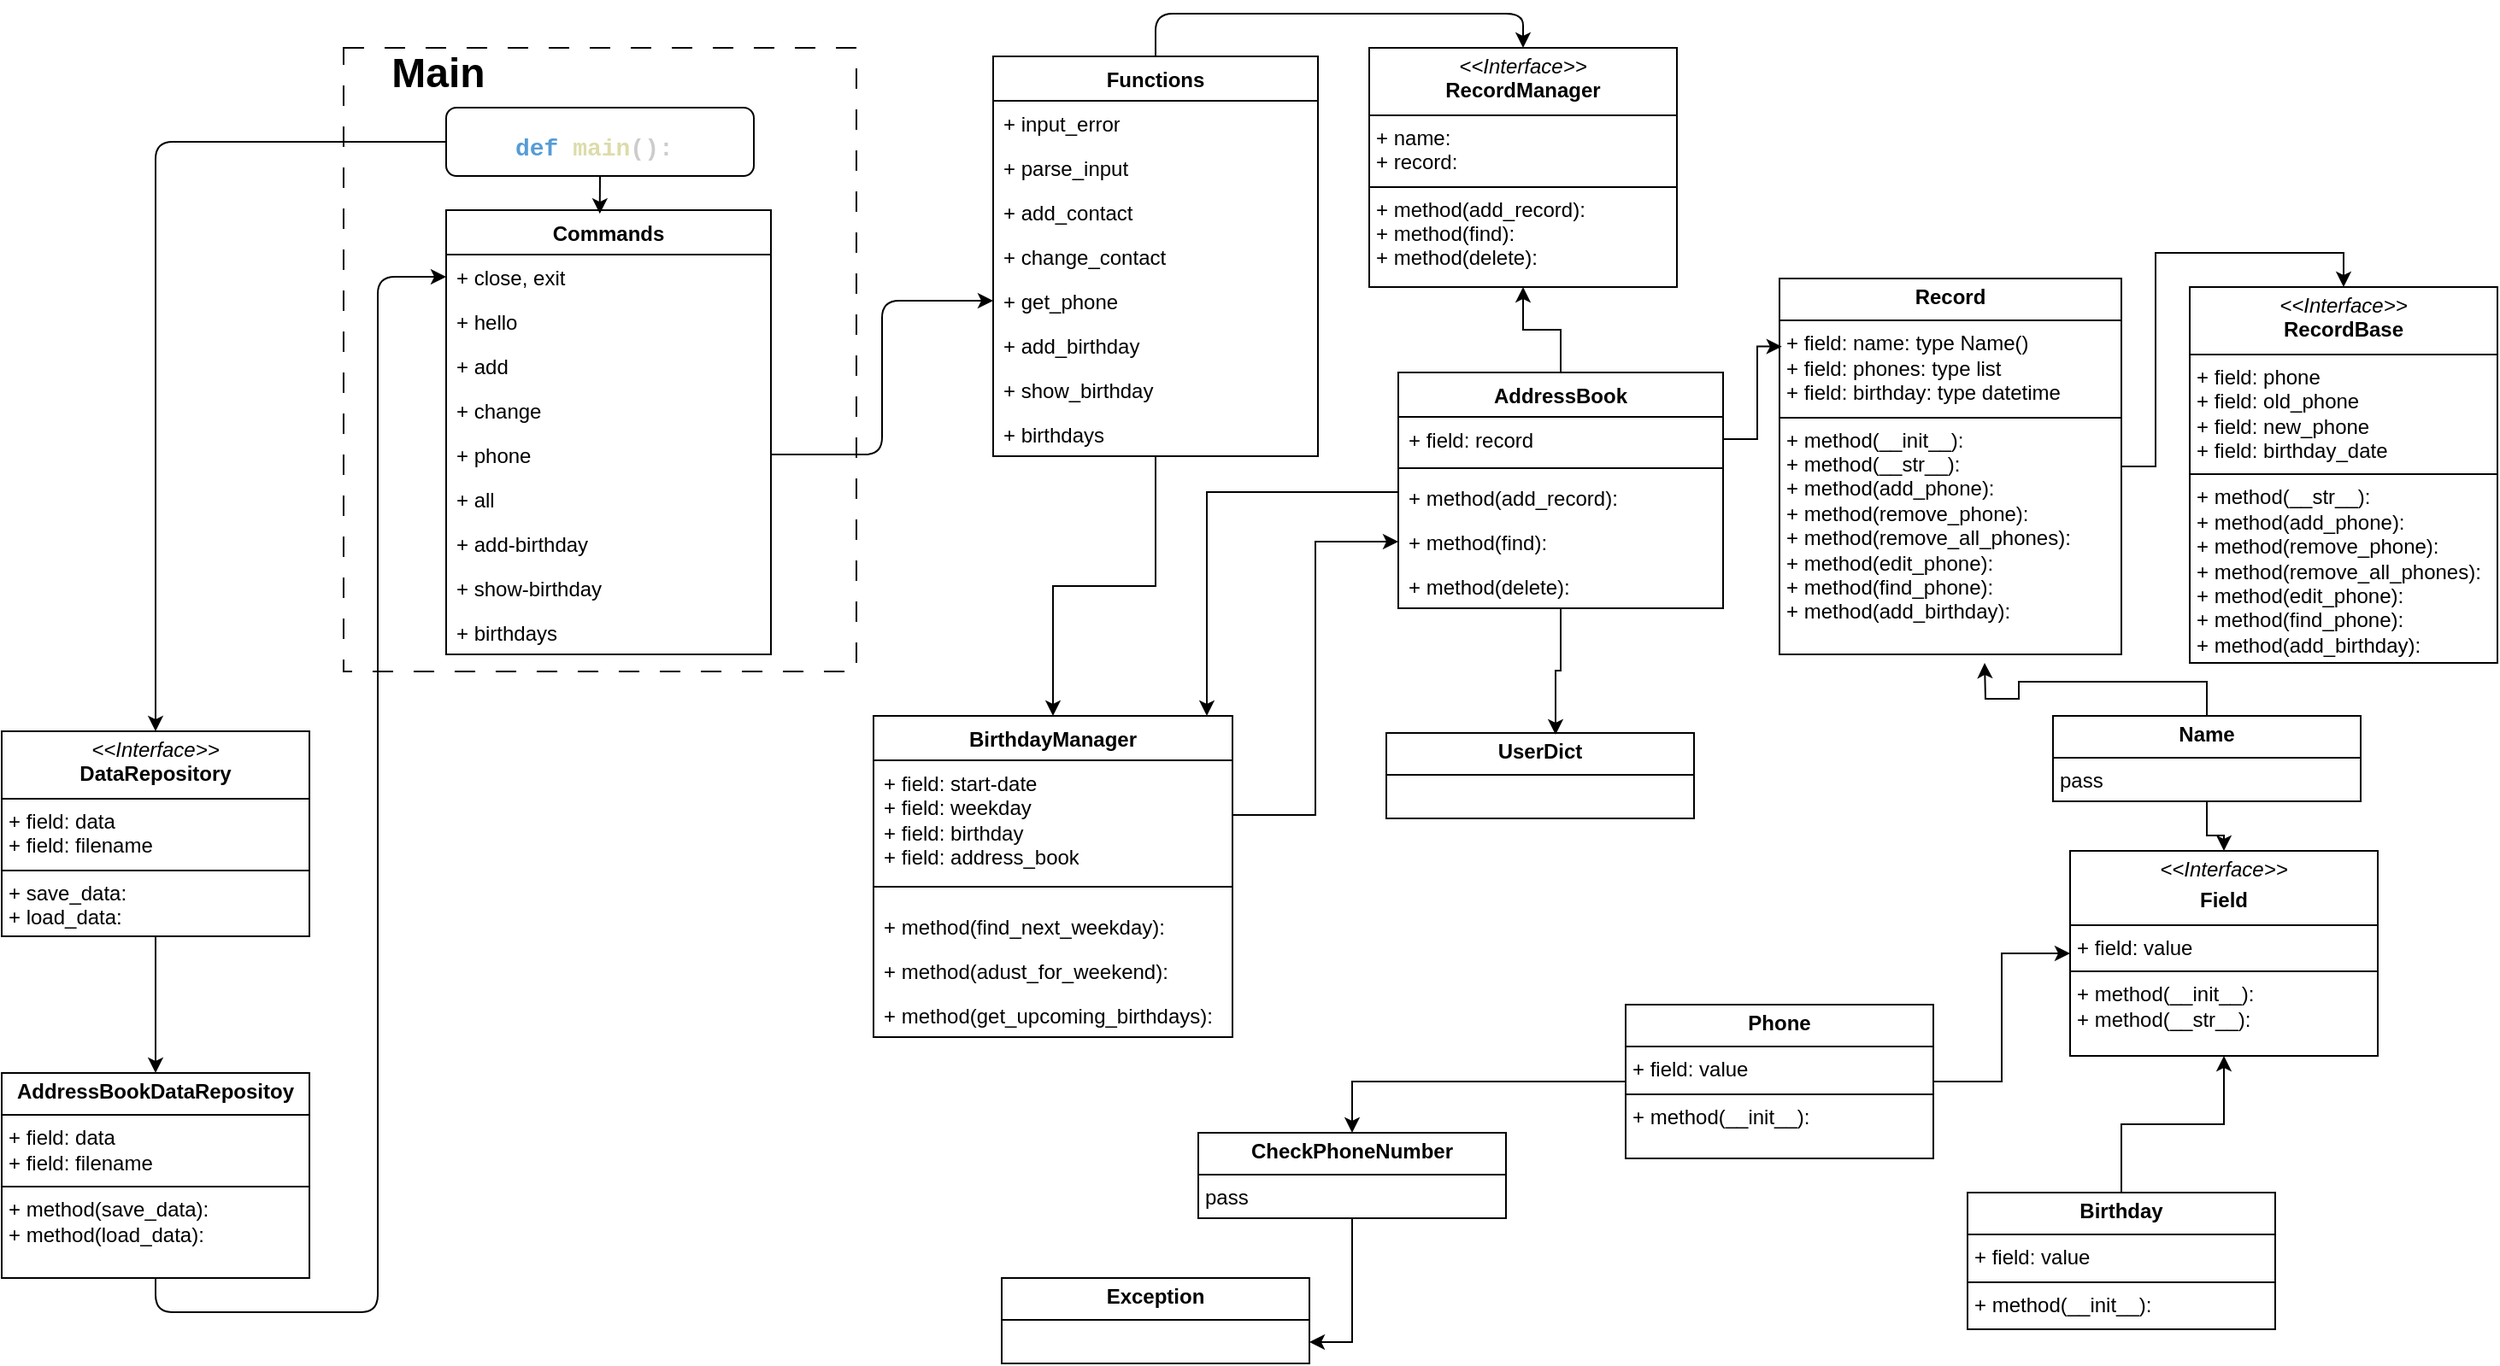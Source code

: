 <mxfile version="24.5.3" type="google">
  <diagram id="C5RBs43oDa-KdzZeNtuy" name="Page-1">
    <mxGraphModel grid="1" page="1" gridSize="10" guides="1" tooltips="1" connect="1" arrows="1" fold="1" pageScale="1" pageWidth="1169" pageHeight="827" math="0" shadow="0">
      <root>
        <mxCell id="WIyWlLk6GJQsqaUBKTNV-0" />
        <mxCell id="WIyWlLk6GJQsqaUBKTNV-1" parent="WIyWlLk6GJQsqaUBKTNV-0" />
        <mxCell id="0-ZDgKyofPy4vP5At0KB-0" value="" style="rounded=0;whiteSpace=wrap;html=1;dashed=1;dashPattern=12 12;" vertex="1" parent="WIyWlLk6GJQsqaUBKTNV-1">
          <mxGeometry x="540" y="39" width="300" height="365" as="geometry" />
        </mxCell>
        <mxCell id="0-ZDgKyofPy4vP5At0KB-1" value="Main" style="text;strokeColor=none;fillColor=none;html=1;fontSize=24;fontStyle=1;verticalAlign=middle;align=center;rounded=0;" vertex="1" parent="WIyWlLk6GJQsqaUBKTNV-1">
          <mxGeometry x="560" y="44" width="70" height="20" as="geometry" />
        </mxCell>
        <mxCell id="0-ZDgKyofPy4vP5At0KB-74" style="edgeStyle=orthogonalEdgeStyle;orthogonalLoop=1;jettySize=auto;html=1;entryX=0.5;entryY=0;entryDx=0;entryDy=0;" edge="1" parent="WIyWlLk6GJQsqaUBKTNV-1" source="0-ZDgKyofPy4vP5At0KB-3" target="0-ZDgKyofPy4vP5At0KB-27">
          <mxGeometry relative="1" as="geometry" />
        </mxCell>
        <mxCell id="0-ZDgKyofPy4vP5At0KB-3" value="&lt;h1&gt;&lt;span style=&quot;background-color: rgb(255, 255, 255);&quot;&gt;&lt;span style=&quot;font-family: Consolas, &amp;quot;Courier New&amp;quot;, monospace; font-size: 14px; white-space: pre; color: rgb(86, 156, 214);&quot;&gt;def&lt;/span&gt;&lt;span style=&quot;color: rgb(204, 204, 204); font-family: Consolas, &amp;quot;Courier New&amp;quot;, monospace; font-size: 14px; white-space: pre;&quot;&gt; &lt;/span&gt;&lt;span style=&quot;font-family: Consolas, &amp;quot;Courier New&amp;quot;, monospace; font-size: 14px; white-space: pre; color: rgb(220, 220, 170);&quot;&gt;main&lt;/span&gt;&lt;span style=&quot;color: rgb(204, 204, 204); font-family: Consolas, &amp;quot;Courier New&amp;quot;, monospace; font-size: 14px; white-space: pre;&quot;&gt;():&lt;/span&gt;&amp;nbsp;&lt;/span&gt;&lt;/h1&gt;" style="rounded=1;whiteSpace=wrap;html=1;" vertex="1" parent="WIyWlLk6GJQsqaUBKTNV-1">
          <mxGeometry x="600" y="74" width="180" height="40" as="geometry" />
        </mxCell>
        <mxCell id="0-ZDgKyofPy4vP5At0KB-10" value="&lt;p style=&quot;margin:0px;margin-top:4px;text-align:center;&quot;&gt;&lt;i&gt;&amp;lt;&amp;lt;Interface&amp;gt;&amp;gt;&lt;/i&gt;&lt;br&gt;&lt;b&gt;RecordManager&lt;/b&gt;&lt;/p&gt;&lt;hr size=&quot;1&quot; style=&quot;border-style:solid;&quot;&gt;&lt;p style=&quot;margin:0px;margin-left:4px;&quot;&gt;+ name:&amp;nbsp;&lt;br&gt;+ record:&amp;nbsp;&lt;/p&gt;&lt;hr size=&quot;1&quot; style=&quot;border-style:solid;&quot;&gt;&lt;p style=&quot;margin:0px;margin-left:4px;&quot;&gt;&lt;span style=&quot;background-color: initial;&quot;&gt;+&amp;nbsp;&lt;/span&gt;&lt;span style=&quot;background-color: initial;&quot;&gt;method(&lt;/span&gt;add_record):&lt;br&gt;+&amp;nbsp;&lt;span style=&quot;background-color: initial;&quot;&gt;method(&lt;/span&gt;find):&lt;/p&gt;&lt;p style=&quot;margin:0px;margin-left:4px;&quot;&gt;&lt;span style=&quot;background-color: initial;&quot;&gt;+&amp;nbsp;&lt;/span&gt;&lt;span style=&quot;background-color: initial;&quot;&gt;method(&lt;/span&gt;delete):&lt;br&gt;&lt;/p&gt;" style="verticalAlign=top;align=left;overflow=fill;html=1;whiteSpace=wrap;" vertex="1" parent="WIyWlLk6GJQsqaUBKTNV-1">
          <mxGeometry x="1140" y="39" width="180" height="140" as="geometry" />
        </mxCell>
        <mxCell id="dNu3TcLYSzJNEx9PSq6m-1" style="edgeStyle=orthogonalEdgeStyle;rounded=0;orthogonalLoop=1;jettySize=auto;html=1;exitX=0.5;exitY=0;exitDx=0;exitDy=0;" edge="1" parent="WIyWlLk6GJQsqaUBKTNV-1" source="0-ZDgKyofPy4vP5At0KB-11" target="0-ZDgKyofPy4vP5At0KB-10">
          <mxGeometry relative="1" as="geometry" />
        </mxCell>
        <mxCell id="0-ZDgKyofPy4vP5At0KB-11" value="AddressBook" style="swimlane;fontStyle=1;align=center;verticalAlign=top;childLayout=stackLayout;horizontal=1;startSize=26;horizontalStack=0;resizeParent=1;resizeParentMax=0;resizeLast=0;collapsible=1;marginBottom=0;whiteSpace=wrap;html=1;" vertex="1" parent="WIyWlLk6GJQsqaUBKTNV-1">
          <mxGeometry x="1157" y="229" width="190" height="138" as="geometry">
            <mxRectangle x="500" y="150" width="110" height="30" as="alternateBounds" />
          </mxGeometry>
        </mxCell>
        <mxCell id="0-ZDgKyofPy4vP5At0KB-12" value="+ field: record" style="text;strokeColor=none;fillColor=none;align=left;verticalAlign=top;spacingLeft=4;spacingRight=4;overflow=hidden;rotatable=0;points=[[0,0.5],[1,0.5]];portConstraint=eastwest;whiteSpace=wrap;html=1;" vertex="1" parent="0-ZDgKyofPy4vP5At0KB-11">
          <mxGeometry y="26" width="190" height="26" as="geometry" />
        </mxCell>
        <mxCell id="0-ZDgKyofPy4vP5At0KB-13" value="" style="line;strokeWidth=1;fillColor=none;align=left;verticalAlign=middle;spacingTop=-1;spacingLeft=3;spacingRight=3;rotatable=0;labelPosition=right;points=[];portConstraint=eastwest;strokeColor=inherit;" vertex="1" parent="0-ZDgKyofPy4vP5At0KB-11">
          <mxGeometry y="52" width="190" height="8" as="geometry" />
        </mxCell>
        <mxCell id="0-ZDgKyofPy4vP5At0KB-14" value="+ method(add_record):" style="text;strokeColor=none;fillColor=none;align=left;verticalAlign=top;spacingLeft=4;spacingRight=4;overflow=hidden;rotatable=0;points=[[0,0.5],[1,0.5]];portConstraint=eastwest;whiteSpace=wrap;html=1;" vertex="1" parent="0-ZDgKyofPy4vP5At0KB-11">
          <mxGeometry y="60" width="190" height="26" as="geometry" />
        </mxCell>
        <mxCell id="0-ZDgKyofPy4vP5At0KB-15" value="+ method(find):&amp;nbsp;" style="text;strokeColor=none;fillColor=none;align=left;verticalAlign=top;spacingLeft=4;spacingRight=4;overflow=hidden;rotatable=0;points=[[0,0.5],[1,0.5]];portConstraint=eastwest;whiteSpace=wrap;html=1;" vertex="1" parent="0-ZDgKyofPy4vP5At0KB-11">
          <mxGeometry y="86" width="190" height="26" as="geometry" />
        </mxCell>
        <mxCell id="0-ZDgKyofPy4vP5At0KB-16" value="+ method(delete):&amp;nbsp;" style="text;strokeColor=none;fillColor=none;align=left;verticalAlign=top;spacingLeft=4;spacingRight=4;overflow=hidden;rotatable=0;points=[[0,0.5],[1,0.5]];portConstraint=eastwest;whiteSpace=wrap;html=1;" vertex="1" parent="0-ZDgKyofPy4vP5At0KB-11">
          <mxGeometry y="112" width="190" height="26" as="geometry" />
        </mxCell>
        <mxCell id="0-ZDgKyofPy4vP5At0KB-21" value="BirthdayManager" style="swimlane;fontStyle=1;align=center;verticalAlign=top;childLayout=stackLayout;horizontal=1;startSize=26;horizontalStack=0;resizeParent=1;resizeParentMax=0;resizeLast=0;collapsible=1;marginBottom=0;whiteSpace=wrap;html=1;fillColor=none;" vertex="1" parent="WIyWlLk6GJQsqaUBKTNV-1">
          <mxGeometry x="850" y="430" width="210" height="188" as="geometry">
            <mxRectangle x="345" y="360" width="110" height="30" as="alternateBounds" />
          </mxGeometry>
        </mxCell>
        <mxCell id="0-ZDgKyofPy4vP5At0KB-22" value="+ field: start-date&lt;br&gt;&lt;div&gt;&lt;span style=&quot;background-color: initial;&quot;&gt;+ field:&amp;nbsp;&lt;/span&gt;weekday&lt;/div&gt;&lt;div&gt;&lt;span style=&quot;background-color: initial;&quot;&gt;+ field:&lt;/span&gt;&amp;nbsp;birthday&lt;/div&gt;&lt;div&gt;&lt;span style=&quot;background-color: initial;&quot;&gt;+ field:&lt;/span&gt;&amp;nbsp;address_book&lt;/div&gt;" style="text;strokeColor=none;fillColor=none;align=left;verticalAlign=top;spacingLeft=4;spacingRight=4;overflow=hidden;rotatable=0;points=[[0,0.5],[1,0.5]];portConstraint=eastwest;whiteSpace=wrap;html=1;" vertex="1" parent="0-ZDgKyofPy4vP5At0KB-21">
          <mxGeometry y="26" width="210" height="64" as="geometry" />
        </mxCell>
        <mxCell id="0-ZDgKyofPy4vP5At0KB-23" value="" style="line;strokeWidth=1;fillColor=none;align=left;verticalAlign=middle;spacingTop=-1;spacingLeft=3;spacingRight=3;rotatable=0;labelPosition=right;points=[];portConstraint=eastwest;strokeColor=inherit;" vertex="1" parent="0-ZDgKyofPy4vP5At0KB-21">
          <mxGeometry y="90" width="210" height="20" as="geometry" />
        </mxCell>
        <mxCell id="0-ZDgKyofPy4vP5At0KB-24" value="+ method(&lt;span style=&quot;color: rgba(0, 0, 0, 0); font-family: monospace; font-size: 0px; text-wrap: nowrap;&quot;&gt;%3CmxGraphModel%3E%3Croot%3E%3CmxCell%20id%3D%220%22%2F%3E%3CmxCell%20id%3D%221%22%20parent%3D%220%22%2F%3E%3CmxCell%20id%3D%222%22%20value%3D%22%26lt%3Bp%20style%3D%26quot%3Bmargin%3A0px%3Bmargin-top%3A4px%3Btext-align%3Acenter%3B%26quot%3B%26gt%3B%26lt%3Bb%26gt%3BCheckPhoneNumber%26lt%3B%2Fb%26gt%3B%26lt%3B%2Fp%26gt%3B%26lt%3Bhr%20size%3D%26quot%3B1%26quot%3B%20style%3D%26quot%3Bborder-style%3Asolid%3B%26quot%3B%26gt%3B%26lt%3Bp%20style%3D%26quot%3Bmargin%3A0px%3Bmargin-left%3A4px%3B%26quot%3B%26gt%3Bpass%26lt%3B%2Fp%26gt%3B%22%20style%3D%22verticalAlign%3Dtop%3Balign%3Dleft%3Boverflow%3Dfill%3Bhtml%3D1%3BwhiteSpace%3Dwrap%3B%22%20vertex%3D%221%22%20parent%3D%221%22%3E%3CmxGeometry%20x%3D%2290%22%20y%3D%22510%22%20width%3D%22180%22%20height%3D%2250%22%20as%3D%22geometry%22%2F%3E%3C%2FmxCell%3E%3C%2Froot%3E%3C%2FmxGraphModel%3E&lt;/span&gt;find_next_weekday):" style="text;strokeColor=none;fillColor=none;align=left;verticalAlign=top;spacingLeft=4;spacingRight=4;overflow=hidden;rotatable=0;points=[[0,0.5],[1,0.5]];portConstraint=eastwest;whiteSpace=wrap;html=1;" vertex="1" parent="0-ZDgKyofPy4vP5At0KB-21">
          <mxGeometry y="110" width="210" height="26" as="geometry" />
        </mxCell>
        <mxCell id="0-ZDgKyofPy4vP5At0KB-25" value="+ method(adust_for_weekend):&amp;nbsp;" style="text;strokeColor=none;fillColor=none;align=left;verticalAlign=top;spacingLeft=4;spacingRight=4;overflow=hidden;rotatable=0;points=[[0,0.5],[1,0.5]];portConstraint=eastwest;whiteSpace=wrap;html=1;" vertex="1" parent="0-ZDgKyofPy4vP5At0KB-21">
          <mxGeometry y="136" width="210" height="26" as="geometry" />
        </mxCell>
        <mxCell id="0-ZDgKyofPy4vP5At0KB-26" value="+ method(get_upcoming_birthdays):&amp;nbsp;" style="text;strokeColor=none;fillColor=none;align=left;verticalAlign=top;spacingLeft=4;spacingRight=4;overflow=hidden;rotatable=0;points=[[0,0.5],[1,0.5]];portConstraint=eastwest;whiteSpace=wrap;html=1;" vertex="1" parent="0-ZDgKyofPy4vP5At0KB-21">
          <mxGeometry y="162" width="210" height="26" as="geometry" />
        </mxCell>
        <mxCell id="0-ZDgKyofPy4vP5At0KB-73" style="edgeStyle=orthogonalEdgeStyle;orthogonalLoop=1;jettySize=auto;html=1;exitX=0.5;exitY=1;exitDx=0;exitDy=0;entryX=0.5;entryY=0;entryDx=0;entryDy=0;" edge="1" parent="WIyWlLk6GJQsqaUBKTNV-1" source="0-ZDgKyofPy4vP5At0KB-27" target="0-ZDgKyofPy4vP5At0KB-28">
          <mxGeometry relative="1" as="geometry" />
        </mxCell>
        <mxCell id="0-ZDgKyofPy4vP5At0KB-27" value="&lt;p style=&quot;margin:0px;margin-top:4px;text-align:center;&quot;&gt;&lt;i&gt;&amp;lt;&amp;lt;Interface&amp;gt;&amp;gt;&lt;/i&gt;&lt;br&gt;&lt;b&gt;DataRepository&lt;/b&gt;&lt;/p&gt;&lt;hr size=&quot;1&quot; style=&quot;border-style:solid;&quot;&gt;&lt;p style=&quot;margin:0px;margin-left:4px;&quot;&gt;&lt;span style=&quot;background-color: initial;&quot;&gt;+&amp;nbsp;&lt;/span&gt;&lt;span style=&quot;background-color: initial;&quot;&gt;field:&amp;nbsp;&lt;/span&gt;&lt;span style=&quot;background-color: initial;&quot;&gt;data&lt;/span&gt;&lt;/p&gt;&lt;p style=&quot;margin:0px;margin-left:4px;&quot;&gt;&lt;span style=&quot;background-color: initial;&quot;&gt;+&amp;nbsp;&lt;/span&gt;&lt;span style=&quot;background-color: initial;&quot;&gt;field:&amp;nbsp;&lt;/span&gt;filename&lt;/p&gt;&lt;hr size=&quot;1&quot; style=&quot;border-style:solid;&quot;&gt;&lt;p style=&quot;margin:0px;margin-left:4px;&quot;&gt;+ save_data:&lt;br&gt;+ load_data:&lt;/p&gt;" style="verticalAlign=top;align=left;overflow=fill;html=1;whiteSpace=wrap;" vertex="1" parent="WIyWlLk6GJQsqaUBKTNV-1">
          <mxGeometry x="340" y="439" width="180" height="120" as="geometry" />
        </mxCell>
        <mxCell id="0-ZDgKyofPy4vP5At0KB-76" style="edgeStyle=orthogonalEdgeStyle;orthogonalLoop=1;jettySize=auto;html=1;exitX=0.5;exitY=1;exitDx=0;exitDy=0;" edge="1" parent="WIyWlLk6GJQsqaUBKTNV-1" source="0-ZDgKyofPy4vP5At0KB-28" target="0-ZDgKyofPy4vP5At0KB-60">
          <mxGeometry relative="1" as="geometry" />
        </mxCell>
        <mxCell id="0-ZDgKyofPy4vP5At0KB-28" value="&lt;p style=&quot;margin:0px;margin-top:4px;text-align:center;&quot;&gt;&lt;b&gt;AddressBookDataRepositoy&lt;/b&gt;&lt;/p&gt;&lt;hr size=&quot;1&quot; style=&quot;border-style:solid;&quot;&gt;&lt;p style=&quot;margin:0px;margin-left:4px;&quot;&gt;+&amp;nbsp;&lt;span style=&quot;background-color: initial;&quot;&gt;field:&amp;nbsp;&lt;/span&gt;&lt;span style=&quot;background-color: initial;&quot;&gt;data&lt;/span&gt;&lt;/p&gt;&lt;p style=&quot;margin:0px;margin-left:4px;&quot;&gt;&lt;span style=&quot;background-color: initial;&quot;&gt;+&amp;nbsp;&lt;/span&gt;&lt;span style=&quot;background-color: initial;&quot;&gt;field:&amp;nbsp;&lt;/span&gt;filename&lt;/p&gt;&lt;hr size=&quot;1&quot; style=&quot;border-style:solid;&quot;&gt;&lt;p style=&quot;margin:0px;margin-left:4px;&quot;&gt;+&amp;nbsp;&lt;span style=&quot;background-color: initial;&quot;&gt;method(&lt;/span&gt;&lt;span style=&quot;background-color: initial; text-wrap: nowrap; color: rgba(0, 0, 0, 0); font-family: monospace; font-size: 0px;&quot;&gt;%3CmxGraphModel%3E%3Croot%3E%3CmxCell%20id%3D%220%22%2F%3E%3CmxCell%20id%3D%221%22%20parent%3D%220%22%2F%3E%3CmxCell%20id%3D%222%22%20value%3D%22%26lt%3Bp%20style%3D%26quot%3Bmargin%3A0px%3Bmargin-top%3A4px%3Btext-align%3Acenter%3B%26quot%3B%26gt%3B%26lt%3Bb%26gt%3BCheckPhoneNumber%26lt%3B%2Fb%26gt%3B%26lt%3B%2Fp%26gt%3B%26lt%3Bhr%20size%3D%26quot%3B1%26quot%3B%20style%3D%26quot%3Bborder-style%3Asolid%3B%26quot%3B%26gt%3B%26lt%3Bp%20style%3D%26quot%3Bmargin%3A0px%3Bmargin-left%3A4px%3B%26quot%3B%26gt%3Bpass%26lt%3B%2Fp%26gt%3B%22%20style%3D%22verticalAlign%3Dtop%3Balign%3Dleft%3Boverflow%3Dfill%3Bhtml%3D1%3BwhiteSpace%3Dwrap%3B%22%20vertex%3D%221%22%20parent%3D%221%22%3E%3CmxGeometry%20x%3D%2290%22%20y%3D%22510%22%20width%3D%22180%22%20height%3D%2250%22%20as%3D%22geometry%22%2F%3E%3C%2FmxCell%3E%3C%2Froot%3E%3C%2FmxGraphModel%3E&lt;/span&gt;&lt;span style=&quot;background-color: initial;&quot;&gt;save_data):&lt;/span&gt;&lt;/p&gt;&lt;p style=&quot;margin:0px;margin-left:4px;&quot;&gt;+&amp;nbsp;&lt;span style=&quot;background-color: initial;&quot;&gt;method(&lt;/span&gt;&lt;span style=&quot;background-color: initial; text-wrap: nowrap; color: rgba(0, 0, 0, 0); font-family: monospace; font-size: 0px;&quot;&gt;%3CmxGraphModel%3E%3Croot%3E%3CmxCell%20id%3D%220%22%2F%3E%3CmxCell%20id%3D%221%22%20parent%3D%220%22%2F%3E%3CmxCell%20id%3D%222%22%20value%3D%22%26lt%3Bp%20style%3D%26quot%3Bmargin%3A0px%3Bmargin-top%3A4px%3Btext-align%3Acenter%3B%26quot%3B%26gt%3B%26lt%3Bb%26gt%3BCheckPhoneNumber%26lt%3B%2Fb%26gt%3B%26lt%3B%2Fp%26gt%3B%26lt%3Bhr%20size%3D%26quot%3B1%26quot%3B%20style%3D%26quot%3Bborder-style%3Asolid%3B%26quot%3B%26gt%3B%26lt%3Bp%20style%3D%26quot%3Bmargin%3A0px%3Bmargin-left%3A4px%3B%26quot%3B%26gt%3Bpass%26lt%3B%2Fp%26gt%3B%22%20style%3D%22verticalAlign%3Dtop%3Balign%3Dleft%3Boverflow%3Dfill%3Bhtml%3D1%3BwhiteSpace%3Dwrap%3B%22%20vertex%3D%221%22%20parent%3D%221%22%3E%3CmxGeometry%20x%3D%2290%22%20y%3D%22510%22%20width%3D%22180%22%20height%3D%2250%22%20as%3D%22geometry%22%2F%3E%3C%2FmxCell%3E%3C%2Froot%3E%3C%2FmxGraphModel%3E&lt;/span&gt;&lt;span style=&quot;background-color: initial;&quot;&gt;load_data):&lt;/span&gt;&lt;/p&gt;" style="verticalAlign=top;align=left;overflow=fill;html=1;whiteSpace=wrap;" vertex="1" parent="WIyWlLk6GJQsqaUBKTNV-1">
          <mxGeometry x="340" y="639" width="180" height="120" as="geometry" />
        </mxCell>
        <mxCell id="dNu3TcLYSzJNEx9PSq6m-13" style="edgeStyle=orthogonalEdgeStyle;rounded=0;orthogonalLoop=1;jettySize=auto;html=1;exitX=0.5;exitY=1;exitDx=0;exitDy=0;entryX=1;entryY=0.75;entryDx=0;entryDy=0;" edge="1" parent="WIyWlLk6GJQsqaUBKTNV-1" source="0-ZDgKyofPy4vP5At0KB-33" target="0-ZDgKyofPy4vP5At0KB-78">
          <mxGeometry relative="1" as="geometry" />
        </mxCell>
        <mxCell id="0-ZDgKyofPy4vP5At0KB-33" value="&lt;p style=&quot;margin:0px;margin-top:4px;text-align:center;&quot;&gt;&lt;b&gt;CheckPhoneNumber&lt;/b&gt;&lt;/p&gt;&lt;hr size=&quot;1&quot; style=&quot;border-style:solid;&quot;&gt;&lt;p style=&quot;margin:0px;margin-left:4px;&quot;&gt;pass&lt;/p&gt;" style="verticalAlign=top;align=left;overflow=fill;html=1;whiteSpace=wrap;" vertex="1" parent="WIyWlLk6GJQsqaUBKTNV-1">
          <mxGeometry x="1040" y="674" width="180" height="50" as="geometry" />
        </mxCell>
        <mxCell id="0-ZDgKyofPy4vP5At0KB-34" value="&lt;p style=&quot;margin:0px;margin-top:4px;text-align:center;&quot;&gt;&lt;i&gt;&amp;lt;&amp;lt;Interface&amp;gt;&amp;gt;&lt;/i&gt;&lt;b&gt;&lt;br&gt;&lt;/b&gt;&lt;/p&gt;&lt;p style=&quot;margin:0px;margin-top:4px;text-align:center;&quot;&gt;&lt;b&gt;Field&lt;/b&gt;&lt;/p&gt;&lt;hr size=&quot;1&quot; style=&quot;border-style:solid;&quot;&gt;&lt;p style=&quot;margin:0px;margin-left:4px;&quot;&gt;&lt;span style=&quot;background-color: initial;&quot;&gt;+&amp;nbsp;&lt;/span&gt;&lt;span style=&quot;background-color: initial;&quot;&gt;field:&amp;nbsp;&lt;/span&gt;value&lt;/p&gt;&lt;hr size=&quot;1&quot; style=&quot;border-style:solid;&quot;&gt;&lt;p style=&quot;margin:0px;margin-left:4px;&quot;&gt;&lt;span style=&quot;background-color: initial;&quot;&gt;+&amp;nbsp;&lt;/span&gt;&lt;span style=&quot;background-color: initial;&quot;&gt;method(&lt;/span&gt;__init__):&lt;br&gt;+&amp;nbsp;&lt;span style=&quot;background-color: initial;&quot;&gt;method(&lt;/span&gt;__str__):&lt;/p&gt;" style="verticalAlign=top;align=left;overflow=fill;html=1;whiteSpace=wrap;" vertex="1" parent="WIyWlLk6GJQsqaUBKTNV-1">
          <mxGeometry x="1550" y="509" width="180" height="120" as="geometry" />
        </mxCell>
        <mxCell id="dNu3TcLYSzJNEx9PSq6m-5" style="edgeStyle=orthogonalEdgeStyle;rounded=0;orthogonalLoop=1;jettySize=auto;html=1;" edge="1" parent="WIyWlLk6GJQsqaUBKTNV-1" source="0-ZDgKyofPy4vP5At0KB-35" target="0-ZDgKyofPy4vP5At0KB-34">
          <mxGeometry relative="1" as="geometry" />
        </mxCell>
        <mxCell id="dNu3TcLYSzJNEx9PSq6m-14" style="edgeStyle=orthogonalEdgeStyle;rounded=0;orthogonalLoop=1;jettySize=auto;html=1;exitX=0.5;exitY=0;exitDx=0;exitDy=0;" edge="1" parent="WIyWlLk6GJQsqaUBKTNV-1" source="0-ZDgKyofPy4vP5At0KB-35">
          <mxGeometry relative="1" as="geometry">
            <mxPoint x="1500" y="399.0" as="targetPoint" />
          </mxGeometry>
        </mxCell>
        <mxCell id="0-ZDgKyofPy4vP5At0KB-35" value="&lt;p style=&quot;margin:0px;margin-top:4px;text-align:center;&quot;&gt;&lt;b&gt;Name&lt;/b&gt;&lt;/p&gt;&lt;hr size=&quot;1&quot; style=&quot;border-style:solid;&quot;&gt;&lt;p style=&quot;margin:0px;margin-left:4px;&quot;&gt;pass&lt;/p&gt;" style="verticalAlign=top;align=left;overflow=fill;html=1;whiteSpace=wrap;" vertex="1" parent="WIyWlLk6GJQsqaUBKTNV-1">
          <mxGeometry x="1540" y="430" width="180" height="50" as="geometry" />
        </mxCell>
        <mxCell id="dNu3TcLYSzJNEx9PSq6m-11" style="edgeStyle=orthogonalEdgeStyle;rounded=0;orthogonalLoop=1;jettySize=auto;html=1;entryX=0.5;entryY=0;entryDx=0;entryDy=0;" edge="1" parent="WIyWlLk6GJQsqaUBKTNV-1" source="0-ZDgKyofPy4vP5At0KB-36" target="0-ZDgKyofPy4vP5At0KB-33">
          <mxGeometry relative="1" as="geometry" />
        </mxCell>
        <mxCell id="dNu3TcLYSzJNEx9PSq6m-12" style="edgeStyle=orthogonalEdgeStyle;rounded=0;orthogonalLoop=1;jettySize=auto;html=1;exitX=1;exitY=0.5;exitDx=0;exitDy=0;" edge="1" parent="WIyWlLk6GJQsqaUBKTNV-1" source="0-ZDgKyofPy4vP5At0KB-36" target="0-ZDgKyofPy4vP5At0KB-34">
          <mxGeometry relative="1" as="geometry" />
        </mxCell>
        <mxCell id="0-ZDgKyofPy4vP5At0KB-36" value="&lt;p style=&quot;margin:0px;margin-top:4px;text-align:center;&quot;&gt;&lt;b&gt;Phone&lt;/b&gt;&lt;/p&gt;&lt;hr size=&quot;1&quot; style=&quot;border-style:solid;&quot;&gt;&lt;p style=&quot;margin:0px;margin-left:4px;&quot;&gt;+&amp;nbsp;&lt;span style=&quot;background-color: initial;&quot;&gt;field:&amp;nbsp;&lt;/span&gt;&lt;span style=&quot;background-color: initial;&quot;&gt;value&lt;/span&gt;&lt;/p&gt;&lt;hr size=&quot;1&quot; style=&quot;border-style:solid;&quot;&gt;&lt;p style=&quot;margin:0px;margin-left:4px;&quot;&gt;+&amp;nbsp;&lt;span style=&quot;background-color: initial;&quot;&gt;method(__init__&lt;/span&gt;&lt;span style=&quot;background-color: initial; text-wrap: nowrap; color: rgba(0, 0, 0, 0); font-family: monospace; font-size: 0px;&quot;&gt;%3CmxGraphModel%3E%3Croot%3E%3CmxCell%20id%3D%220%22%2F%3E%3CmxCell%20id%3D%221%22%20parent%3D%220%22%2F%3E%3CmxCell%20id%3D%222%22%20value%3D%22%26lt%3Bp%20style%3D%26quot%3Bmargin%3A0px%3Bmargin-top%3A4px%3Btext-align%3Acenter%3B%26quot%3B%26gt%3B%26lt%3Bb%26gt%3BCheckPhoneNumber%26lt%3B%2Fb%26gt%3B%26lt%3B%2Fp%26gt%3B%26lt%3Bhr%20size%3D%26quot%3B1%26quot%3B%20style%3D%26quot%3Bborder-style%3Asolid%3B%26quot%3B%26gt%3B%26lt%3Bp%20style%3D%26quot%3Bmargin%3A0px%3Bmargin-left%3A4px%3B%26quot%3B%26gt%3Bpass%26lt%3B%2Fp%26gt%3B%22%20style%3D%22verticalAlign%3Dtop%3Balign%3Dleft%3Boverflow%3Dfill%3Bhtml%3D1%3BwhiteSpace%3Dwrap%3B%22%20vertex%3D%221%22%20parent%3D%221%22%3E%3CmxGeometry%20x%3D%2290%22%20y%3D%22510%22%20width%3D%22180%22%20height%3D%2250%22%20as%3D%22geometry%22%2F%3E%3C%2FmxCell%3E%3C%2Froot%3E%3C%2FmxGraphModel%__&lt;/span&gt;&lt;span style=&quot;background-color: initial;&quot;&gt;):&lt;/span&gt;&lt;/p&gt;" style="verticalAlign=top;align=left;overflow=fill;html=1;whiteSpace=wrap;" vertex="1" parent="WIyWlLk6GJQsqaUBKTNV-1">
          <mxGeometry x="1290" y="599" width="180" height="90" as="geometry" />
        </mxCell>
        <mxCell id="dNu3TcLYSzJNEx9PSq6m-7" style="edgeStyle=orthogonalEdgeStyle;rounded=0;orthogonalLoop=1;jettySize=auto;html=1;entryX=0.5;entryY=1;entryDx=0;entryDy=0;" edge="1" parent="WIyWlLk6GJQsqaUBKTNV-1" source="0-ZDgKyofPy4vP5At0KB-37" target="0-ZDgKyofPy4vP5At0KB-34">
          <mxGeometry relative="1" as="geometry" />
        </mxCell>
        <mxCell id="0-ZDgKyofPy4vP5At0KB-37" value="&lt;p style=&quot;margin:0px;margin-top:4px;text-align:center;&quot;&gt;&lt;b&gt;Birthday&lt;/b&gt;&lt;/p&gt;&lt;hr size=&quot;1&quot; style=&quot;border-style:solid;&quot;&gt;&lt;p style=&quot;margin:0px;margin-left:4px;&quot;&gt;+&amp;nbsp;&lt;span style=&quot;background-color: initial;&quot;&gt;field:&amp;nbsp;&lt;/span&gt;&lt;span style=&quot;background-color: initial;&quot;&gt;value&lt;/span&gt;&lt;/p&gt;&lt;hr size=&quot;1&quot; style=&quot;border-style:solid;&quot;&gt;&lt;p style=&quot;margin:0px;margin-left:4px;&quot;&gt;+&amp;nbsp;&lt;span style=&quot;background-color: initial;&quot;&gt;method(__init__&lt;/span&gt;&lt;span style=&quot;background-color: initial; text-wrap: nowrap; color: rgba(0, 0, 0, 0); font-family: monospace; font-size: 0px;&quot;&gt;%3CmxGraphModel%3E%3Croot%3E%3CmxCell%20id%3D%220%22%2F%3E%3CmxCell%20id%3D%221%22%20parent%3D%220%22%2F%3E%3CmxCell%20id%3D%222%22%20value%3D%22%26lt%3Bp%20style%3D%26quot%3Bmargin%3A0px%3Bmargin-top%3A4px%3Btext-align%3Acenter%3B%26quot%3B%26gt%3B%26lt%3Bb%26gt%3BCheckPhoneNumber%26lt%3B%2Fb%26gt%3B%26lt%3B%2Fp%26gt%3B%26lt%3Bhr%20size%3D%26quot%3B1%26quot%3B%20style%3D%26quot%3Bborder-style%3Asolid%3B%26quot%3B%26gt%3B%26lt%3Bp%20style%3D%26quot%3Bmargin%3A0px%3Bmargin-left%3A4px%3B%26quot%3B%26gt%3Bpass%26lt%3B%2Fp%26gt%3B%22%20style%3D%22verticalAlign%3Dtop%3Balign%3Dleft%3Boverflow%3Dfill%3Bhtml%3D1%3BwhiteSpace%3Dwrap%3B%22%20vertex%3D%221%22%20parent%3D%221%22%3E%3CmxGeometry%20x%3D%2290%22%20y%3D%22510%22%20width%3D%22180%22%20height%3D%2250%22%20as%3D%22geometry%22%2F%3E%3C%2FmxCell%3E%3C%2Froot%3E%3C%2FmxGraphModel%__&lt;/span&gt;&lt;span style=&quot;background-color: initial;&quot;&gt;):&lt;/span&gt;&lt;/p&gt;" style="verticalAlign=top;align=left;overflow=fill;html=1;whiteSpace=wrap;" vertex="1" parent="WIyWlLk6GJQsqaUBKTNV-1">
          <mxGeometry x="1490" y="709" width="180" height="80" as="geometry" />
        </mxCell>
        <mxCell id="0-ZDgKyofPy4vP5At0KB-38" value="&lt;p style=&quot;margin:0px;margin-top:4px;text-align:center;&quot;&gt;&lt;i&gt;&amp;lt;&amp;lt;Interface&amp;gt;&amp;gt;&lt;/i&gt;&lt;br&gt;&lt;b&gt;RecordBase&lt;/b&gt;&lt;/p&gt;&lt;hr size=&quot;1&quot; style=&quot;border-style:solid;&quot;&gt;&lt;p style=&quot;margin:0px;margin-left:4px;&quot;&gt;&lt;span style=&quot;background-color: initial;&quot;&gt;+&amp;nbsp;&lt;/span&gt;&lt;span style=&quot;background-color: initial;&quot;&gt;field:&amp;nbsp;&lt;/span&gt;phone&lt;/p&gt;&lt;p style=&quot;margin:0px;margin-left:4px;&quot;&gt;&lt;span style=&quot;background-color: initial;&quot;&gt;+&amp;nbsp;&lt;/span&gt;&lt;span style=&quot;background-color: initial;&quot;&gt;field: old_&lt;/span&gt;phone&lt;br&gt;&lt;/p&gt;&lt;p style=&quot;margin:0px;margin-left:4px;&quot;&gt;&lt;span style=&quot;background-color: initial;&quot;&gt;+&amp;nbsp;&lt;/span&gt;&lt;span style=&quot;background-color: initial;&quot;&gt;field: new_&lt;/span&gt;phone&lt;br&gt;&lt;/p&gt;&lt;p style=&quot;margin:0px;margin-left:4px;&quot;&gt;&lt;span style=&quot;background-color: initial;&quot;&gt;+&amp;nbsp;&lt;/span&gt;&lt;span style=&quot;background-color: initial;&quot;&gt;field: birthday_date&lt;/span&gt;&lt;br&gt;&lt;/p&gt;&lt;hr size=&quot;1&quot; style=&quot;border-style:solid;&quot;&gt;&lt;p style=&quot;margin:0px;margin-left:4px;&quot;&gt;&lt;span style=&quot;background-color: initial;&quot;&gt;+&amp;nbsp;&lt;/span&gt;&lt;span style=&quot;background-color: initial;&quot;&gt;method(&lt;/span&gt;__str__):&lt;br&gt;+&amp;nbsp;&lt;span style=&quot;background-color: initial;&quot;&gt;method(&lt;/span&gt;add_phone):&lt;/p&gt;&lt;p style=&quot;margin:0px;margin-left:4px;&quot;&gt;+&amp;nbsp;&lt;span style=&quot;background-color: initial;&quot;&gt;method(remove_&lt;/span&gt;phone):&lt;br&gt;&lt;/p&gt;&lt;p style=&quot;margin:0px;margin-left:4px;&quot;&gt;+&amp;nbsp;&lt;span style=&quot;background-color: initial;&quot;&gt;method(remove_all&lt;/span&gt;_phones):&lt;br&gt;&lt;/p&gt;&lt;p style=&quot;margin:0px;margin-left:4px;&quot;&gt;+&amp;nbsp;&lt;span style=&quot;background-color: initial;&quot;&gt;method(edit&lt;/span&gt;_phone):&lt;br&gt;&lt;/p&gt;&lt;p style=&quot;margin:0px;margin-left:4px;&quot;&gt;+&amp;nbsp;&lt;span style=&quot;background-color: initial;&quot;&gt;method(find&lt;/span&gt;_phone):&lt;br&gt;&lt;/p&gt;&lt;p style=&quot;margin:0px;margin-left:4px;&quot;&gt;+&amp;nbsp;&lt;span style=&quot;background-color: initial;&quot;&gt;method(add_birthday&lt;/span&gt;):&lt;br&gt;&lt;/p&gt;" style="verticalAlign=top;align=left;overflow=fill;html=1;whiteSpace=wrap;" vertex="1" parent="WIyWlLk6GJQsqaUBKTNV-1">
          <mxGeometry x="1620" y="179" width="180" height="220" as="geometry" />
        </mxCell>
        <mxCell id="dNu3TcLYSzJNEx9PSq6m-4" style="edgeStyle=orthogonalEdgeStyle;rounded=0;orthogonalLoop=1;jettySize=auto;html=1;entryX=0.5;entryY=0;entryDx=0;entryDy=0;" edge="1" parent="WIyWlLk6GJQsqaUBKTNV-1" source="0-ZDgKyofPy4vP5At0KB-39" target="0-ZDgKyofPy4vP5At0KB-38">
          <mxGeometry relative="1" as="geometry" />
        </mxCell>
        <mxCell id="0-ZDgKyofPy4vP5At0KB-39" value="&lt;p style=&quot;margin:0px;margin-top:4px;text-align:center;&quot;&gt;&lt;b style=&quot;background-color: initial;&quot;&gt;Record&lt;/b&gt;&lt;/p&gt;&lt;hr size=&quot;1&quot; style=&quot;border-style:solid;&quot;&gt;&lt;p style=&quot;margin:0px;margin-left:4px;&quot;&gt;&lt;span style=&quot;background-color: initial;&quot;&gt;+&amp;nbsp;&lt;/span&gt;&lt;span style=&quot;background-color: initial;&quot;&gt;field:&amp;nbsp;&lt;/span&gt;name: type Name()&lt;/p&gt;&lt;p style=&quot;margin:0px;margin-left:4px;&quot;&gt;&lt;span style=&quot;background-color: initial;&quot;&gt;+&amp;nbsp;&lt;/span&gt;&lt;span style=&quot;background-color: initial;&quot;&gt;field: phones: type list&lt;/span&gt;&lt;/p&gt;&lt;p style=&quot;margin:0px;margin-left:4px;&quot;&gt;&lt;span style=&quot;background-color: initial;&quot;&gt;+&amp;nbsp;&lt;/span&gt;&lt;span style=&quot;background-color: initial;&quot;&gt;field: birthday: type datetime&lt;/span&gt;&lt;br&gt;&lt;/p&gt;&lt;hr size=&quot;1&quot; style=&quot;border-style:solid;&quot;&gt;&lt;p style=&quot;margin:0px;margin-left:4px;&quot;&gt;&lt;span style=&quot;background-color: initial;&quot;&gt;+&amp;nbsp;&lt;/span&gt;&lt;span style=&quot;background-color: initial;&quot;&gt;method(&lt;/span&gt;__init__):&lt;/p&gt;&lt;p style=&quot;margin:0px;margin-left:4px;&quot;&gt;&lt;span style=&quot;background-color: initial;&quot;&gt;+&amp;nbsp;&lt;/span&gt;&lt;span style=&quot;background-color: initial;&quot;&gt;method(&lt;/span&gt;__str__):&lt;br&gt;+&amp;nbsp;&lt;span style=&quot;background-color: initial;&quot;&gt;method(&lt;/span&gt;add_phone):&lt;/p&gt;&lt;p style=&quot;margin:0px;margin-left:4px;&quot;&gt;+&amp;nbsp;&lt;span style=&quot;background-color: initial;&quot;&gt;method(remove_&lt;/span&gt;phone):&lt;br&gt;&lt;/p&gt;&lt;p style=&quot;margin:0px;margin-left:4px;&quot;&gt;+&amp;nbsp;&lt;span style=&quot;background-color: initial;&quot;&gt;method(remove_all&lt;/span&gt;_phones):&lt;br&gt;&lt;/p&gt;&lt;p style=&quot;margin:0px;margin-left:4px;&quot;&gt;+&amp;nbsp;&lt;span style=&quot;background-color: initial;&quot;&gt;method(edit&lt;/span&gt;_phone):&lt;br&gt;&lt;/p&gt;&lt;p style=&quot;margin:0px;margin-left:4px;&quot;&gt;+&amp;nbsp;&lt;span style=&quot;background-color: initial;&quot;&gt;method(find&lt;/span&gt;_phone):&lt;br&gt;&lt;/p&gt;&lt;p style=&quot;margin:0px;margin-left:4px;&quot;&gt;+&amp;nbsp;&lt;span style=&quot;background-color: initial;&quot;&gt;method(add_birthday&lt;/span&gt;):&lt;br&gt;&lt;/p&gt;" style="verticalAlign=top;align=left;overflow=fill;html=1;whiteSpace=wrap;" vertex="1" parent="WIyWlLk6GJQsqaUBKTNV-1">
          <mxGeometry x="1380" y="174" width="200" height="220" as="geometry" />
        </mxCell>
        <mxCell id="0-ZDgKyofPy4vP5At0KB-40" value="&lt;p style=&quot;margin:0px;margin-top:4px;text-align:center;&quot;&gt;&lt;b&gt;UserDict&lt;/b&gt;&lt;/p&gt;&lt;hr size=&quot;1&quot; style=&quot;border-style:solid;&quot;&gt;&lt;p style=&quot;margin:0px;margin-left:4px;&quot;&gt;&lt;br&gt;&lt;/p&gt;" style="verticalAlign=top;align=left;overflow=fill;html=1;whiteSpace=wrap;" vertex="1" parent="WIyWlLk6GJQsqaUBKTNV-1">
          <mxGeometry x="1150" y="440" width="180" height="50" as="geometry" />
        </mxCell>
        <mxCell id="0-ZDgKyofPy4vP5At0KB-81" style="edgeStyle=orthogonalEdgeStyle;orthogonalLoop=1;jettySize=auto;html=1;exitX=0.5;exitY=0;exitDx=0;exitDy=0;entryX=0.5;entryY=0;entryDx=0;entryDy=0;" edge="1" parent="WIyWlLk6GJQsqaUBKTNV-1" source="0-ZDgKyofPy4vP5At0KB-49" target="0-ZDgKyofPy4vP5At0KB-10">
          <mxGeometry relative="1" as="geometry" />
        </mxCell>
        <mxCell id="dNu3TcLYSzJNEx9PSq6m-18" style="edgeStyle=orthogonalEdgeStyle;rounded=0;orthogonalLoop=1;jettySize=auto;html=1;entryX=0.5;entryY=0;entryDx=0;entryDy=0;" edge="1" parent="WIyWlLk6GJQsqaUBKTNV-1" source="0-ZDgKyofPy4vP5At0KB-49" target="0-ZDgKyofPy4vP5At0KB-21">
          <mxGeometry relative="1" as="geometry" />
        </mxCell>
        <mxCell id="0-ZDgKyofPy4vP5At0KB-49" value="Functions" style="swimlane;fontStyle=1;align=center;verticalAlign=top;childLayout=stackLayout;horizontal=1;startSize=26;horizontalStack=0;resizeParent=1;resizeParentMax=0;resizeLast=0;collapsible=1;marginBottom=0;whiteSpace=wrap;html=1;" vertex="1" parent="WIyWlLk6GJQsqaUBKTNV-1">
          <mxGeometry x="920" y="44" width="190" height="234" as="geometry">
            <mxRectangle x="500" y="150" width="110" height="30" as="alternateBounds" />
          </mxGeometry>
        </mxCell>
        <mxCell id="0-ZDgKyofPy4vP5At0KB-50" value="+ input_error" style="text;strokeColor=none;fillColor=none;align=left;verticalAlign=top;spacingLeft=4;spacingRight=4;overflow=hidden;rotatable=0;points=[[0,0.5],[1,0.5]];portConstraint=eastwest;whiteSpace=wrap;html=1;" vertex="1" parent="0-ZDgKyofPy4vP5At0KB-49">
          <mxGeometry y="26" width="190" height="26" as="geometry" />
        </mxCell>
        <mxCell id="0-ZDgKyofPy4vP5At0KB-52" value="+ parse_input&lt;div&gt;&lt;br&gt;&lt;/div&gt;" style="text;strokeColor=none;fillColor=none;align=left;verticalAlign=top;spacingLeft=4;spacingRight=4;overflow=hidden;rotatable=0;points=[[0,0.5],[1,0.5]];portConstraint=eastwest;whiteSpace=wrap;html=1;" vertex="1" parent="0-ZDgKyofPy4vP5At0KB-49">
          <mxGeometry y="52" width="190" height="26" as="geometry" />
        </mxCell>
        <mxCell id="0-ZDgKyofPy4vP5At0KB-53" value="+ add_contact" style="text;strokeColor=none;fillColor=none;align=left;verticalAlign=top;spacingLeft=4;spacingRight=4;overflow=hidden;rotatable=0;points=[[0,0.5],[1,0.5]];portConstraint=eastwest;whiteSpace=wrap;html=1;" vertex="1" parent="0-ZDgKyofPy4vP5At0KB-49">
          <mxGeometry y="78" width="190" height="26" as="geometry" />
        </mxCell>
        <mxCell id="0-ZDgKyofPy4vP5At0KB-54" value="+ change_contact" style="text;strokeColor=none;fillColor=none;align=left;verticalAlign=top;spacingLeft=4;spacingRight=4;overflow=hidden;rotatable=0;points=[[0,0.5],[1,0.5]];portConstraint=eastwest;whiteSpace=wrap;html=1;" vertex="1" parent="0-ZDgKyofPy4vP5At0KB-49">
          <mxGeometry y="104" width="190" height="26" as="geometry" />
        </mxCell>
        <mxCell id="0-ZDgKyofPy4vP5At0KB-55" value="+ get_phone" style="text;strokeColor=none;fillColor=none;align=left;verticalAlign=top;spacingLeft=4;spacingRight=4;overflow=hidden;rotatable=0;points=[[0,0.5],[1,0.5]];portConstraint=eastwest;whiteSpace=wrap;html=1;" vertex="1" parent="0-ZDgKyofPy4vP5At0KB-49">
          <mxGeometry y="130" width="190" height="26" as="geometry" />
        </mxCell>
        <mxCell id="0-ZDgKyofPy4vP5At0KB-56" value="+ add_birthday" style="text;strokeColor=none;fillColor=none;align=left;verticalAlign=top;spacingLeft=4;spacingRight=4;overflow=hidden;rotatable=0;points=[[0,0.5],[1,0.5]];portConstraint=eastwest;whiteSpace=wrap;html=1;" vertex="1" parent="0-ZDgKyofPy4vP5At0KB-49">
          <mxGeometry y="156" width="190" height="26" as="geometry" />
        </mxCell>
        <mxCell id="0-ZDgKyofPy4vP5At0KB-57" value="+ show_birthday" style="text;strokeColor=none;fillColor=none;align=left;verticalAlign=top;spacingLeft=4;spacingRight=4;overflow=hidden;rotatable=0;points=[[0,0.5],[1,0.5]];portConstraint=eastwest;whiteSpace=wrap;html=1;" vertex="1" parent="0-ZDgKyofPy4vP5At0KB-49">
          <mxGeometry y="182" width="190" height="26" as="geometry" />
        </mxCell>
        <mxCell id="0-ZDgKyofPy4vP5At0KB-58" value="+ birthdays" style="text;strokeColor=none;fillColor=none;align=left;verticalAlign=top;spacingLeft=4;spacingRight=4;overflow=hidden;rotatable=0;points=[[0,0.5],[1,0.5]];portConstraint=eastwest;whiteSpace=wrap;html=1;" vertex="1" parent="0-ZDgKyofPy4vP5At0KB-49">
          <mxGeometry y="208" width="190" height="26" as="geometry" />
        </mxCell>
        <mxCell id="0-ZDgKyofPy4vP5At0KB-59" value="Commands" style="swimlane;fontStyle=1;align=center;verticalAlign=top;childLayout=stackLayout;horizontal=1;startSize=26;horizontalStack=0;resizeParent=1;resizeParentMax=0;resizeLast=0;collapsible=1;marginBottom=0;whiteSpace=wrap;html=1;" vertex="1" parent="WIyWlLk6GJQsqaUBKTNV-1">
          <mxGeometry x="600" y="134" width="190" height="260" as="geometry">
            <mxRectangle x="500" y="150" width="110" height="30" as="alternateBounds" />
          </mxGeometry>
        </mxCell>
        <mxCell id="0-ZDgKyofPy4vP5At0KB-60" value="+ close, exit" style="text;strokeColor=none;fillColor=none;align=left;verticalAlign=top;spacingLeft=4;spacingRight=4;overflow=hidden;rotatable=0;points=[[0,0.5],[1,0.5]];portConstraint=eastwest;whiteSpace=wrap;html=1;" vertex="1" parent="0-ZDgKyofPy4vP5At0KB-59">
          <mxGeometry y="26" width="190" height="26" as="geometry" />
        </mxCell>
        <mxCell id="0-ZDgKyofPy4vP5At0KB-61" value="&lt;div&gt;+ hello&lt;/div&gt;" style="text;strokeColor=none;fillColor=none;align=left;verticalAlign=top;spacingLeft=4;spacingRight=4;overflow=hidden;rotatable=0;points=[[0,0.5],[1,0.5]];portConstraint=eastwest;whiteSpace=wrap;html=1;" vertex="1" parent="0-ZDgKyofPy4vP5At0KB-59">
          <mxGeometry y="52" width="190" height="26" as="geometry" />
        </mxCell>
        <mxCell id="0-ZDgKyofPy4vP5At0KB-62" value="+ add" style="text;strokeColor=none;fillColor=none;align=left;verticalAlign=top;spacingLeft=4;spacingRight=4;overflow=hidden;rotatable=0;points=[[0,0.5],[1,0.5]];portConstraint=eastwest;whiteSpace=wrap;html=1;" vertex="1" parent="0-ZDgKyofPy4vP5At0KB-59">
          <mxGeometry y="78" width="190" height="26" as="geometry" />
        </mxCell>
        <mxCell id="0-ZDgKyofPy4vP5At0KB-63" value="+ change" style="text;strokeColor=none;fillColor=none;align=left;verticalAlign=top;spacingLeft=4;spacingRight=4;overflow=hidden;rotatable=0;points=[[0,0.5],[1,0.5]];portConstraint=eastwest;whiteSpace=wrap;html=1;" vertex="1" parent="0-ZDgKyofPy4vP5At0KB-59">
          <mxGeometry y="104" width="190" height="26" as="geometry" />
        </mxCell>
        <mxCell id="0-ZDgKyofPy4vP5At0KB-64" value="+ phone" style="text;strokeColor=none;fillColor=none;align=left;verticalAlign=top;spacingLeft=4;spacingRight=4;overflow=hidden;rotatable=0;points=[[0,0.5],[1,0.5]];portConstraint=eastwest;whiteSpace=wrap;html=1;" vertex="1" parent="0-ZDgKyofPy4vP5At0KB-59">
          <mxGeometry y="130" width="190" height="26" as="geometry" />
        </mxCell>
        <mxCell id="0-ZDgKyofPy4vP5At0KB-65" value="+ all" style="text;strokeColor=none;fillColor=none;align=left;verticalAlign=top;spacingLeft=4;spacingRight=4;overflow=hidden;rotatable=0;points=[[0,0.5],[1,0.5]];portConstraint=eastwest;whiteSpace=wrap;html=1;" vertex="1" parent="0-ZDgKyofPy4vP5At0KB-59">
          <mxGeometry y="156" width="190" height="26" as="geometry" />
        </mxCell>
        <mxCell id="0-ZDgKyofPy4vP5At0KB-66" value="+ add-birthday" style="text;strokeColor=none;fillColor=none;align=left;verticalAlign=top;spacingLeft=4;spacingRight=4;overflow=hidden;rotatable=0;points=[[0,0.5],[1,0.5]];portConstraint=eastwest;whiteSpace=wrap;html=1;" vertex="1" parent="0-ZDgKyofPy4vP5At0KB-59">
          <mxGeometry y="182" width="190" height="26" as="geometry" />
        </mxCell>
        <mxCell id="0-ZDgKyofPy4vP5At0KB-67" value="+ show-birthday" style="text;strokeColor=none;fillColor=none;align=left;verticalAlign=top;spacingLeft=4;spacingRight=4;overflow=hidden;rotatable=0;points=[[0,0.5],[1,0.5]];portConstraint=eastwest;whiteSpace=wrap;html=1;" vertex="1" parent="0-ZDgKyofPy4vP5At0KB-59">
          <mxGeometry y="208" width="190" height="26" as="geometry" />
        </mxCell>
        <mxCell id="0-ZDgKyofPy4vP5At0KB-68" value="+ birthdays" style="text;strokeColor=none;fillColor=none;align=left;verticalAlign=top;spacingLeft=4;spacingRight=4;overflow=hidden;rotatable=0;points=[[0,0.5],[1,0.5]];portConstraint=eastwest;whiteSpace=wrap;html=1;" vertex="1" parent="0-ZDgKyofPy4vP5At0KB-59">
          <mxGeometry y="234" width="190" height="26" as="geometry" />
        </mxCell>
        <mxCell id="0-ZDgKyofPy4vP5At0KB-71" style="edgeStyle=orthogonalEdgeStyle;orthogonalLoop=1;jettySize=auto;html=1;exitX=0.5;exitY=1;exitDx=0;exitDy=0;entryX=0.473;entryY=0.008;entryDx=0;entryDy=0;entryPerimeter=0;" edge="1" parent="WIyWlLk6GJQsqaUBKTNV-1" source="0-ZDgKyofPy4vP5At0KB-3" target="0-ZDgKyofPy4vP5At0KB-59">
          <mxGeometry relative="1" as="geometry" />
        </mxCell>
        <mxCell id="0-ZDgKyofPy4vP5At0KB-78" value="&lt;p style=&quot;margin:0px;margin-top:4px;text-align:center;&quot;&gt;&lt;b&gt;Exception&lt;/b&gt;&lt;/p&gt;&lt;hr size=&quot;1&quot; style=&quot;border-style:solid;&quot;&gt;&lt;p style=&quot;margin:0px;margin-left:4px;&quot;&gt;&lt;br&gt;&lt;/p&gt;" style="verticalAlign=top;align=left;overflow=fill;html=1;whiteSpace=wrap;" vertex="1" parent="WIyWlLk6GJQsqaUBKTNV-1">
          <mxGeometry x="925" y="759" width="180" height="50" as="geometry" />
        </mxCell>
        <mxCell id="0-ZDgKyofPy4vP5At0KB-79" style="edgeStyle=orthogonalEdgeStyle;orthogonalLoop=1;jettySize=auto;html=1;exitX=1;exitY=0.5;exitDx=0;exitDy=0;entryX=0;entryY=0.5;entryDx=0;entryDy=0;" edge="1" parent="WIyWlLk6GJQsqaUBKTNV-1" source="0-ZDgKyofPy4vP5At0KB-64" target="0-ZDgKyofPy4vP5At0KB-55">
          <mxGeometry relative="1" as="geometry" />
        </mxCell>
        <mxCell id="dNu3TcLYSzJNEx9PSq6m-2" style="edgeStyle=orthogonalEdgeStyle;rounded=0;orthogonalLoop=1;jettySize=auto;html=1;exitX=0;exitY=0.5;exitDx=0;exitDy=0;" edge="1" parent="WIyWlLk6GJQsqaUBKTNV-1" source="0-ZDgKyofPy4vP5At0KB-12" target="0-ZDgKyofPy4vP5At0KB-21">
          <mxGeometry relative="1" as="geometry">
            <Array as="points">
              <mxPoint x="1157" y="299" />
              <mxPoint x="1045" y="299" />
            </Array>
          </mxGeometry>
        </mxCell>
        <mxCell id="dNu3TcLYSzJNEx9PSq6m-8" style="edgeStyle=orthogonalEdgeStyle;rounded=0;orthogonalLoop=1;jettySize=auto;html=1;entryX=0.55;entryY=0.02;entryDx=0;entryDy=0;entryPerimeter=0;" edge="1" parent="WIyWlLk6GJQsqaUBKTNV-1" source="0-ZDgKyofPy4vP5At0KB-11" target="0-ZDgKyofPy4vP5At0KB-40">
          <mxGeometry relative="1" as="geometry" />
        </mxCell>
        <mxCell id="dNu3TcLYSzJNEx9PSq6m-16" style="edgeStyle=orthogonalEdgeStyle;rounded=0;orthogonalLoop=1;jettySize=auto;html=1;exitX=1;exitY=0.5;exitDx=0;exitDy=0;entryX=0.007;entryY=0.181;entryDx=0;entryDy=0;entryPerimeter=0;" edge="1" parent="WIyWlLk6GJQsqaUBKTNV-1" source="0-ZDgKyofPy4vP5At0KB-12" target="0-ZDgKyofPy4vP5At0KB-39">
          <mxGeometry relative="1" as="geometry" />
        </mxCell>
        <mxCell id="dNu3TcLYSzJNEx9PSq6m-19" style="edgeStyle=orthogonalEdgeStyle;rounded=0;orthogonalLoop=1;jettySize=auto;html=1;exitX=1;exitY=0.5;exitDx=0;exitDy=0;entryX=0;entryY=0.5;entryDx=0;entryDy=0;" edge="1" parent="WIyWlLk6GJQsqaUBKTNV-1" source="0-ZDgKyofPy4vP5At0KB-22" target="0-ZDgKyofPy4vP5At0KB-15">
          <mxGeometry relative="1" as="geometry" />
        </mxCell>
      </root>
    </mxGraphModel>
  </diagram>
</mxfile>
